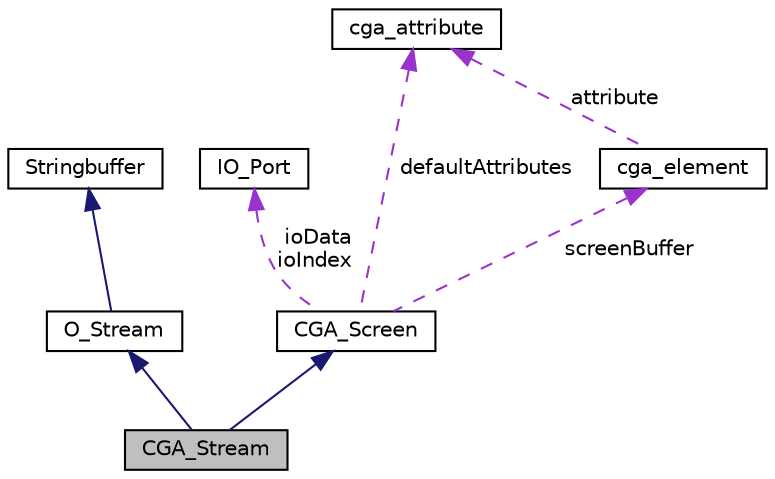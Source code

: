 digraph "CGA_Stream"
{
  bgcolor="transparent";
  edge [fontname="Helvetica",fontsize="10",labelfontname="Helvetica",labelfontsize="10"];
  node [fontname="Helvetica",fontsize="10",shape=record];
  Node1 [label="CGA_Stream",height=0.2,width=0.4,color="black", fillcolor="grey75", style="filled", fontcolor="black"];
  Node2 -> Node1 [dir="back",color="midnightblue",fontsize="10",style="solid",fontname="Helvetica"];
  Node2 [label="O_Stream",height=0.2,width=0.4,color="black",URL="$classO__Stream.html",tooltip="Manipulation class providing formatted output support. "];
  Node3 -> Node2 [dir="back",color="midnightblue",fontsize="10",style="solid",fontname="Helvetica"];
  Node3 [label="Stringbuffer",height=0.2,width=0.4,color="black",URL="$classStringbuffer.html",tooltip="Puffer für die Textausgabe. "];
  Node4 -> Node1 [dir="back",color="midnightblue",fontsize="10",style="solid",fontname="Helvetica"];
  Node4 [label="CGA_Screen",height=0.2,width=0.4,color="black",URL="$classCGA__Screen.html",tooltip="CGA-Dispaly driver. "];
  Node5 -> Node4 [dir="back",color="darkorchid3",fontsize="10",style="dashed",label=" ioData\nioIndex" ,fontname="Helvetica"];
  Node5 [label="IO_Port",height=0.2,width=0.4,color="black",URL="$classIO__Port.html",tooltip="Accessor for I/O-Space. "];
  Node6 -> Node4 [dir="back",color="darkorchid3",fontsize="10",style="dashed",label=" defaultAttributes" ,fontname="Helvetica"];
  Node6 [label="cga_attribute",height=0.2,width=0.4,color="black",URL="$unioncga__attribute.html"];
  Node7 -> Node4 [dir="back",color="darkorchid3",fontsize="10",style="dashed",label=" screenBuffer" ,fontname="Helvetica"];
  Node7 [label="cga_element",height=0.2,width=0.4,color="black",URL="$structcga__element.html"];
  Node6 -> Node7 [dir="back",color="darkorchid3",fontsize="10",style="dashed",label=" attribute" ,fontname="Helvetica"];
}
